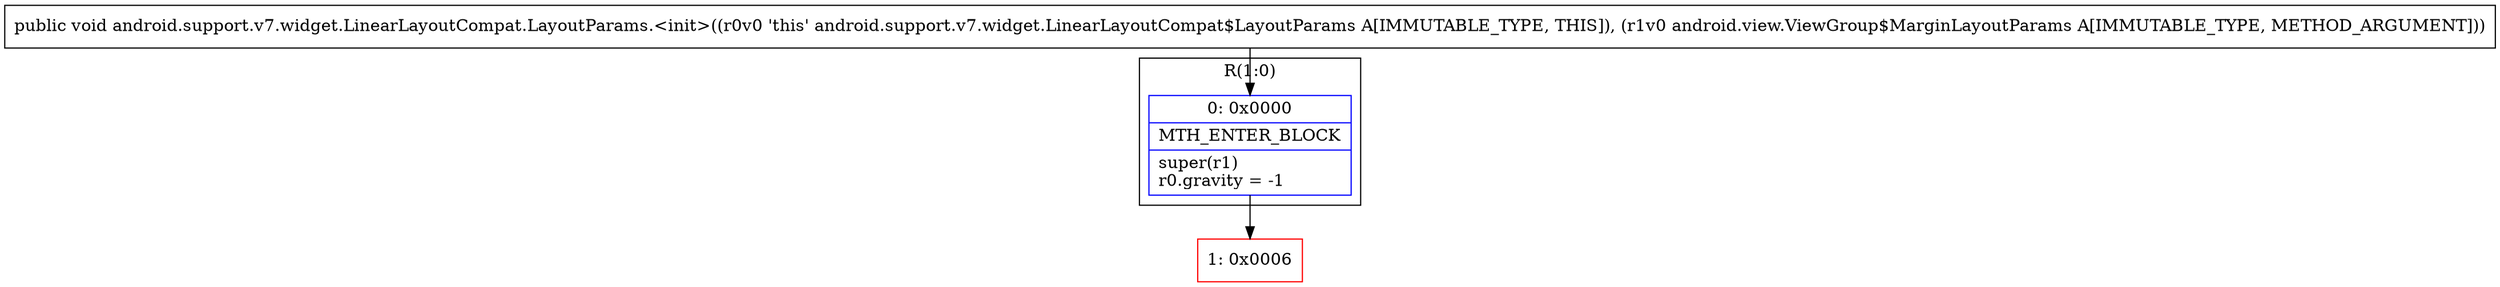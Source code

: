 digraph "CFG forandroid.support.v7.widget.LinearLayoutCompat.LayoutParams.\<init\>(Landroid\/view\/ViewGroup$MarginLayoutParams;)V" {
subgraph cluster_Region_1539531792 {
label = "R(1:0)";
node [shape=record,color=blue];
Node_0 [shape=record,label="{0\:\ 0x0000|MTH_ENTER_BLOCK\l|super(r1)\lr0.gravity = \-1\l}"];
}
Node_1 [shape=record,color=red,label="{1\:\ 0x0006}"];
MethodNode[shape=record,label="{public void android.support.v7.widget.LinearLayoutCompat.LayoutParams.\<init\>((r0v0 'this' android.support.v7.widget.LinearLayoutCompat$LayoutParams A[IMMUTABLE_TYPE, THIS]), (r1v0 android.view.ViewGroup$MarginLayoutParams A[IMMUTABLE_TYPE, METHOD_ARGUMENT])) }"];
MethodNode -> Node_0;
Node_0 -> Node_1;
}

